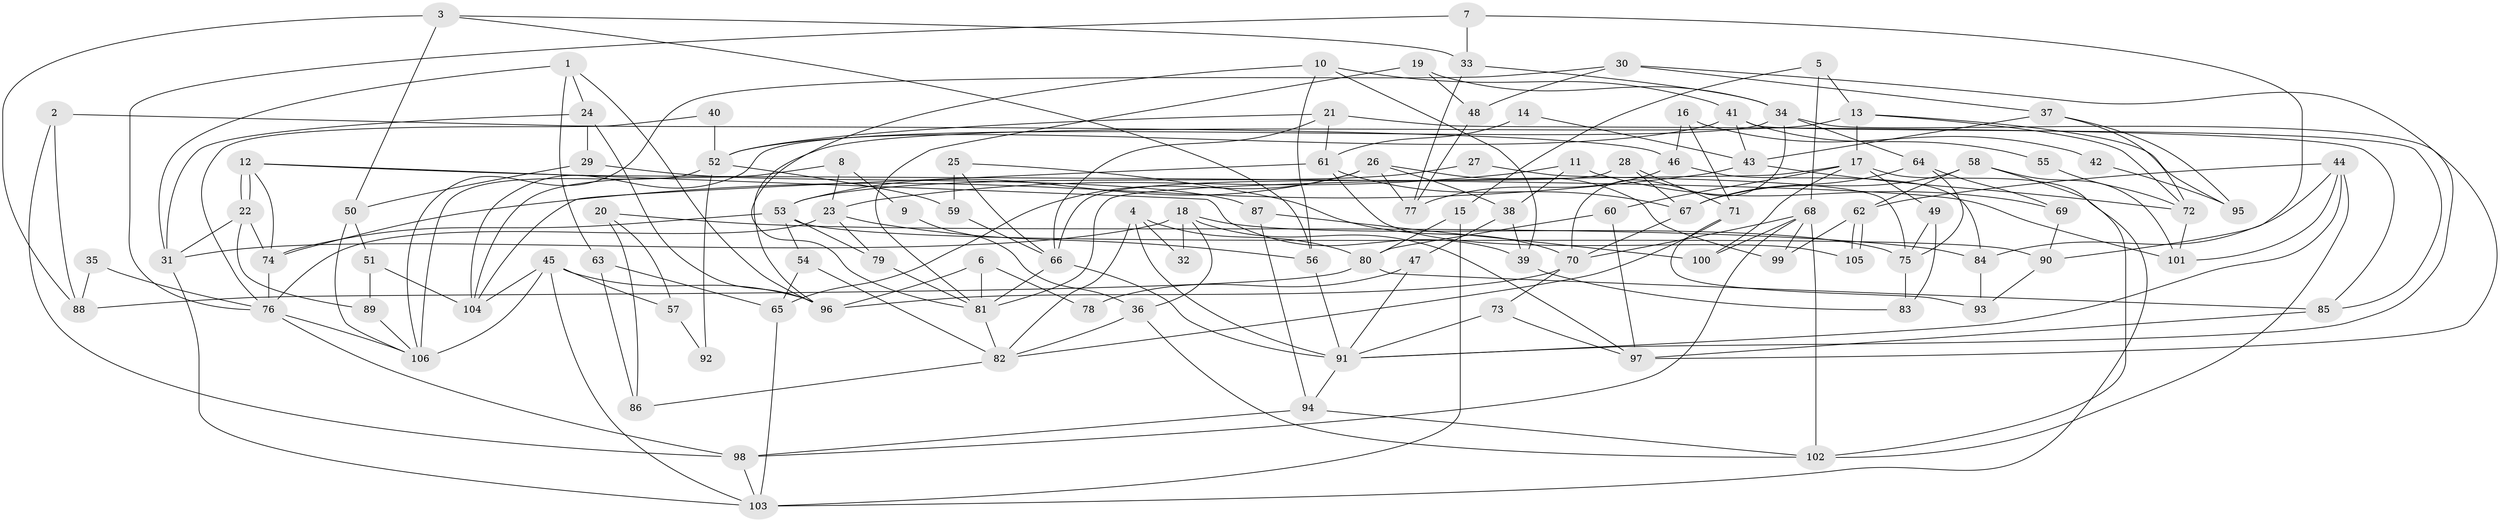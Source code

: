 // Generated by graph-tools (version 1.1) at 2025/02/03/09/25 03:02:03]
// undirected, 106 vertices, 212 edges
graph export_dot {
graph [start="1"]
  node [color=gray90,style=filled];
  1;
  2;
  3;
  4;
  5;
  6;
  7;
  8;
  9;
  10;
  11;
  12;
  13;
  14;
  15;
  16;
  17;
  18;
  19;
  20;
  21;
  22;
  23;
  24;
  25;
  26;
  27;
  28;
  29;
  30;
  31;
  32;
  33;
  34;
  35;
  36;
  37;
  38;
  39;
  40;
  41;
  42;
  43;
  44;
  45;
  46;
  47;
  48;
  49;
  50;
  51;
  52;
  53;
  54;
  55;
  56;
  57;
  58;
  59;
  60;
  61;
  62;
  63;
  64;
  65;
  66;
  67;
  68;
  69;
  70;
  71;
  72;
  73;
  74;
  75;
  76;
  77;
  78;
  79;
  80;
  81;
  82;
  83;
  84;
  85;
  86;
  87;
  88;
  89;
  90;
  91;
  92;
  93;
  94;
  95;
  96;
  97;
  98;
  99;
  100;
  101;
  102;
  103;
  104;
  105;
  106;
  1 -- 24;
  1 -- 96;
  1 -- 31;
  1 -- 63;
  2 -- 46;
  2 -- 98;
  2 -- 88;
  3 -- 88;
  3 -- 50;
  3 -- 33;
  3 -- 56;
  4 -- 80;
  4 -- 91;
  4 -- 32;
  4 -- 82;
  5 -- 68;
  5 -- 13;
  5 -- 15;
  6 -- 81;
  6 -- 96;
  6 -- 78;
  7 -- 33;
  7 -- 90;
  7 -- 76;
  8 -- 23;
  8 -- 104;
  8 -- 9;
  9 -- 36;
  10 -- 81;
  10 -- 41;
  10 -- 39;
  10 -- 56;
  11 -- 23;
  11 -- 38;
  11 -- 69;
  12 -- 74;
  12 -- 22;
  12 -- 22;
  12 -- 39;
  12 -- 101;
  13 -- 17;
  13 -- 96;
  13 -- 72;
  13 -- 95;
  14 -- 61;
  14 -- 43;
  15 -- 103;
  15 -- 80;
  16 -- 46;
  16 -- 71;
  16 -- 42;
  17 -- 100;
  17 -- 81;
  17 -- 49;
  17 -- 60;
  17 -- 103;
  18 -- 97;
  18 -- 31;
  18 -- 32;
  18 -- 36;
  18 -- 75;
  19 -- 34;
  19 -- 81;
  19 -- 48;
  20 -- 86;
  20 -- 84;
  20 -- 57;
  21 -- 52;
  21 -- 66;
  21 -- 61;
  21 -- 85;
  22 -- 31;
  22 -- 74;
  22 -- 89;
  23 -- 76;
  23 -- 56;
  23 -- 79;
  24 -- 96;
  24 -- 31;
  24 -- 29;
  25 -- 70;
  25 -- 66;
  25 -- 59;
  26 -- 53;
  26 -- 99;
  26 -- 38;
  26 -- 65;
  26 -- 77;
  27 -- 75;
  27 -- 53;
  28 -- 66;
  28 -- 67;
  28 -- 71;
  29 -- 50;
  29 -- 87;
  30 -- 91;
  30 -- 48;
  30 -- 37;
  30 -- 106;
  31 -- 103;
  33 -- 34;
  33 -- 77;
  34 -- 97;
  34 -- 104;
  34 -- 64;
  34 -- 70;
  35 -- 88;
  35 -- 76;
  36 -- 102;
  36 -- 82;
  37 -- 72;
  37 -- 43;
  37 -- 95;
  38 -- 39;
  38 -- 47;
  39 -- 83;
  40 -- 52;
  40 -- 76;
  41 -- 52;
  41 -- 43;
  41 -- 55;
  41 -- 85;
  42 -- 95;
  43 -- 72;
  43 -- 74;
  44 -- 102;
  44 -- 101;
  44 -- 62;
  44 -- 84;
  44 -- 91;
  45 -- 106;
  45 -- 103;
  45 -- 57;
  45 -- 96;
  45 -- 104;
  46 -- 77;
  46 -- 84;
  47 -- 91;
  47 -- 78;
  48 -- 77;
  49 -- 75;
  49 -- 83;
  50 -- 106;
  50 -- 51;
  51 -- 104;
  51 -- 89;
  52 -- 106;
  52 -- 59;
  52 -- 92;
  53 -- 54;
  53 -- 74;
  53 -- 79;
  53 -- 90;
  54 -- 82;
  54 -- 65;
  55 -- 72;
  56 -- 91;
  57 -- 92;
  58 -- 62;
  58 -- 67;
  58 -- 101;
  58 -- 102;
  59 -- 66;
  60 -- 80;
  60 -- 97;
  61 -- 67;
  61 -- 104;
  61 -- 105;
  62 -- 105;
  62 -- 105;
  62 -- 99;
  63 -- 65;
  63 -- 86;
  64 -- 75;
  64 -- 67;
  64 -- 69;
  65 -- 103;
  66 -- 91;
  66 -- 81;
  67 -- 70;
  68 -- 98;
  68 -- 70;
  68 -- 99;
  68 -- 100;
  68 -- 102;
  69 -- 90;
  70 -- 73;
  70 -- 96;
  71 -- 82;
  71 -- 93;
  72 -- 101;
  73 -- 97;
  73 -- 91;
  74 -- 76;
  75 -- 83;
  76 -- 98;
  76 -- 106;
  79 -- 81;
  80 -- 85;
  80 -- 88;
  81 -- 82;
  82 -- 86;
  84 -- 93;
  85 -- 97;
  87 -- 94;
  87 -- 100;
  89 -- 106;
  90 -- 93;
  91 -- 94;
  94 -- 102;
  94 -- 98;
  98 -- 103;
}
